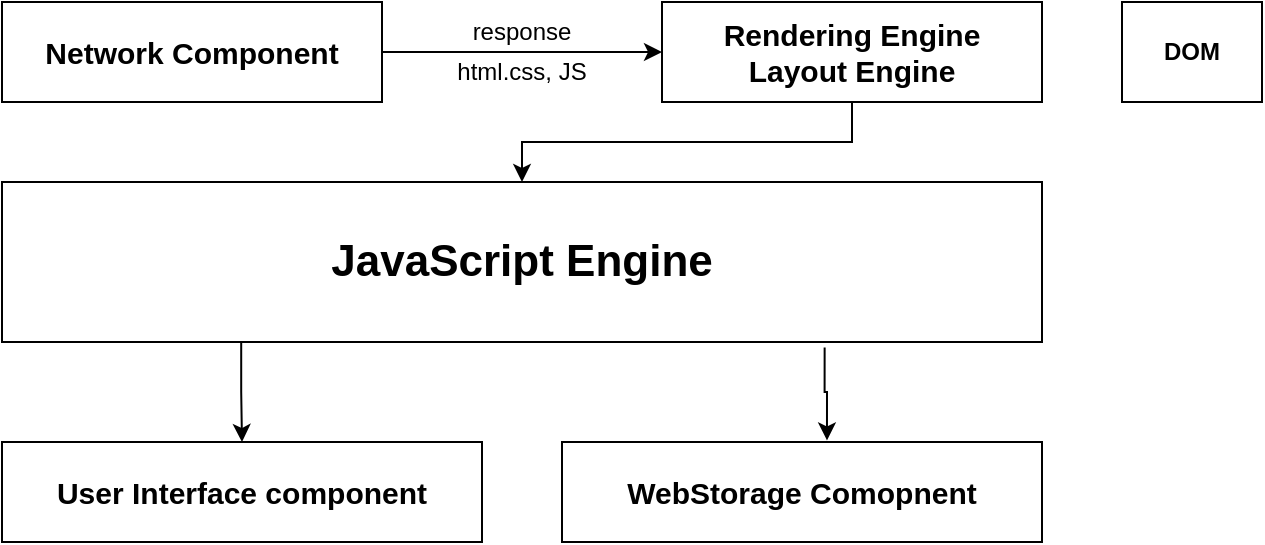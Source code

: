 <mxfile version="25.0.2" pages="2">
  <diagram name="Page-1" id="7V_tyONMPodQT1vR0Uqc">
    <mxGraphModel dx="801" dy="515" grid="1" gridSize="10" guides="1" tooltips="1" connect="1" arrows="1" fold="1" page="1" pageScale="1" pageWidth="827" pageHeight="1169" math="0" shadow="0">
      <root>
        <mxCell id="0" />
        <mxCell id="1" parent="0" />
        <mxCell id="5PtBaljahY9HAmi8tOk5-2" style="edgeStyle=orthogonalEdgeStyle;rounded=0;orthogonalLoop=1;jettySize=auto;html=1;" edge="1" parent="1" source="XKD60MivV0M8hD_sISz2-1" target="5PtBaljahY9HAmi8tOk5-1">
          <mxGeometry relative="1" as="geometry" />
        </mxCell>
        <mxCell id="XKD60MivV0M8hD_sISz2-1" value="Network Component" style="rounded=0;whiteSpace=wrap;html=1;fontStyle=1;fontSize=15;" vertex="1" parent="1">
          <mxGeometry x="60" y="80" width="190" height="50" as="geometry" />
        </mxCell>
        <mxCell id="5PtBaljahY9HAmi8tOk5-7" style="edgeStyle=orthogonalEdgeStyle;rounded=0;orthogonalLoop=1;jettySize=auto;html=1;" edge="1" parent="1" source="5PtBaljahY9HAmi8tOk5-1" target="5PtBaljahY9HAmi8tOk5-6">
          <mxGeometry relative="1" as="geometry" />
        </mxCell>
        <mxCell id="5PtBaljahY9HAmi8tOk5-1" value="Rendering Engine&lt;div&gt;Layout Engine&lt;/div&gt;" style="rounded=0;whiteSpace=wrap;html=1;fontStyle=1;fontSize=15;" vertex="1" parent="1">
          <mxGeometry x="390" y="80" width="190" height="50" as="geometry" />
        </mxCell>
        <mxCell id="5PtBaljahY9HAmi8tOk5-3" value="response" style="text;html=1;align=center;verticalAlign=middle;whiteSpace=wrap;rounded=0;" vertex="1" parent="1">
          <mxGeometry x="290" y="80" width="60" height="30" as="geometry" />
        </mxCell>
        <mxCell id="5PtBaljahY9HAmi8tOk5-4" value="html.css, JS" style="text;html=1;align=center;verticalAlign=middle;whiteSpace=wrap;rounded=0;" vertex="1" parent="1">
          <mxGeometry x="280" y="100" width="80" height="30" as="geometry" />
        </mxCell>
        <mxCell id="5PtBaljahY9HAmi8tOk5-5" value="DOM" style="rounded=0;whiteSpace=wrap;html=1;fontStyle=1" vertex="1" parent="1">
          <mxGeometry x="620" y="80" width="70" height="50" as="geometry" />
        </mxCell>
        <mxCell id="5PtBaljahY9HAmi8tOk5-9" style="edgeStyle=orthogonalEdgeStyle;rounded=0;orthogonalLoop=1;jettySize=auto;html=1;exitX=0.23;exitY=0.978;exitDx=0;exitDy=0;exitPerimeter=0;" edge="1" parent="1" source="5PtBaljahY9HAmi8tOk5-6" target="5PtBaljahY9HAmi8tOk5-8">
          <mxGeometry relative="1" as="geometry" />
        </mxCell>
        <mxCell id="5PtBaljahY9HAmi8tOk5-6" value="JavaScript Engine" style="rounded=0;whiteSpace=wrap;html=1;fontStyle=1;fontSize=22;" vertex="1" parent="1">
          <mxGeometry x="60" y="170" width="520" height="80" as="geometry" />
        </mxCell>
        <mxCell id="5PtBaljahY9HAmi8tOk5-8" value="User Interface component" style="rounded=0;whiteSpace=wrap;html=1;fontStyle=1;fontSize=15;" vertex="1" parent="1">
          <mxGeometry x="60" y="300" width="240" height="50" as="geometry" />
        </mxCell>
        <mxCell id="5PtBaljahY9HAmi8tOk5-10" value="WebStorage Comopnent" style="rounded=0;whiteSpace=wrap;html=1;fontStyle=1;fontSize=15;" vertex="1" parent="1">
          <mxGeometry x="340" y="300" width="240" height="50" as="geometry" />
        </mxCell>
        <mxCell id="5PtBaljahY9HAmi8tOk5-12" style="edgeStyle=orthogonalEdgeStyle;rounded=0;orthogonalLoop=1;jettySize=auto;html=1;entryX=0.552;entryY=-0.016;entryDx=0;entryDy=0;entryPerimeter=0;exitX=0.791;exitY=1.034;exitDx=0;exitDy=0;exitPerimeter=0;" edge="1" parent="1" source="5PtBaljahY9HAmi8tOk5-6" target="5PtBaljahY9HAmi8tOk5-10">
          <mxGeometry relative="1" as="geometry" />
        </mxCell>
      </root>
    </mxGraphModel>
  </diagram>
  <diagram id="z2Vw9haAVTzTccsZ9fSy" name="Page-2">
    <mxGraphModel dx="755" dy="420" grid="1" gridSize="10" guides="1" tooltips="1" connect="1" arrows="1" fold="1" page="1" pageScale="1" pageWidth="827" pageHeight="1169" math="0" shadow="0">
      <root>
        <mxCell id="0" />
        <mxCell id="1" parent="0" />
        <mxCell id="HFknH2nQoDTtc9h_twgI-1" value="Browser" style="rounded=0;whiteSpace=wrap;html=1;fontStyle=1;fontSize=15;" vertex="1" parent="1">
          <mxGeometry x="90" y="210" width="120" height="60" as="geometry" />
        </mxCell>
        <mxCell id="HFknH2nQoDTtc9h_twgI-2" value="Server" style="rounded=0;whiteSpace=wrap;html=1;fontStyle=1;fontSize=15;" vertex="1" parent="1">
          <mxGeometry x="480" y="210" width="120" height="60" as="geometry" />
        </mxCell>
        <mxCell id="HFknH2nQoDTtc9h_twgI-5" style="edgeStyle=orthogonalEdgeStyle;rounded=0;orthogonalLoop=1;jettySize=auto;html=1;entryX=0;entryY=0.5;entryDx=0;entryDy=0;" edge="1" parent="1" source="HFknH2nQoDTtc9h_twgI-3" target="HFknH2nQoDTtc9h_twgI-2">
          <mxGeometry relative="1" as="geometry" />
        </mxCell>
        <mxCell id="HFknH2nQoDTtc9h_twgI-3" value="" style="ellipse;shape=cloud;whiteSpace=wrap;html=1;" vertex="1" parent="1">
          <mxGeometry x="290" y="200" width="120" height="80" as="geometry" />
        </mxCell>
        <mxCell id="HFknH2nQoDTtc9h_twgI-4" style="edgeStyle=orthogonalEdgeStyle;rounded=0;orthogonalLoop=1;jettySize=auto;html=1;entryX=0.077;entryY=0.487;entryDx=0;entryDy=0;entryPerimeter=0;" edge="1" parent="1" source="HFknH2nQoDTtc9h_twgI-1" target="HFknH2nQoDTtc9h_twgI-3">
          <mxGeometry relative="1" as="geometry" />
        </mxCell>
        <mxCell id="HFknH2nQoDTtc9h_twgI-6" value="Request" style="text;html=1;align=center;verticalAlign=middle;whiteSpace=wrap;rounded=0;fontStyle=1;fontSize=15;" vertex="1" parent="1">
          <mxGeometry x="320" y="160" width="60" height="30" as="geometry" />
        </mxCell>
        <mxCell id="HFknH2nQoDTtc9h_twgI-7" value="Response" style="text;html=1;align=center;verticalAlign=middle;whiteSpace=wrap;rounded=0;fontStyle=1;fontSize=15;" vertex="1" parent="1">
          <mxGeometry x="330" y="300" width="60" height="30" as="geometry" />
        </mxCell>
        <mxCell id="HFknH2nQoDTtc9h_twgI-10" style="edgeStyle=orthogonalEdgeStyle;rounded=0;orthogonalLoop=1;jettySize=auto;html=1;" edge="1" parent="1" source="HFknH2nQoDTtc9h_twgI-8" target="HFknH2nQoDTtc9h_twgI-9">
          <mxGeometry relative="1" as="geometry" />
        </mxCell>
        <mxCell id="HFknH2nQoDTtc9h_twgI-8" value="page1.php" style="text;html=1;align=center;verticalAlign=middle;whiteSpace=wrap;rounded=0;" vertex="1" parent="1">
          <mxGeometry x="510" y="160" width="60" height="30" as="geometry" />
        </mxCell>
        <mxCell id="HFknH2nQoDTtc9h_twgI-13" style="edgeStyle=orthogonalEdgeStyle;rounded=0;orthogonalLoop=1;jettySize=auto;html=1;" edge="1" parent="1" source="HFknH2nQoDTtc9h_twgI-9" target="HFknH2nQoDTtc9h_twgI-12">
          <mxGeometry relative="1" as="geometry" />
        </mxCell>
        <mxCell id="HFknH2nQoDTtc9h_twgI-9" value="interpreter" style="rounded=0;whiteSpace=wrap;html=1;" vertex="1" parent="1">
          <mxGeometry x="640" y="157.5" width="80" height="35" as="geometry" />
        </mxCell>
        <mxCell id="HFknH2nQoDTtc9h_twgI-12" value="page1.html" style="text;html=1;align=center;verticalAlign=middle;whiteSpace=wrap;rounded=0;" vertex="1" parent="1">
          <mxGeometry x="650" y="220" width="60" height="30" as="geometry" />
        </mxCell>
      </root>
    </mxGraphModel>
  </diagram>
</mxfile>
